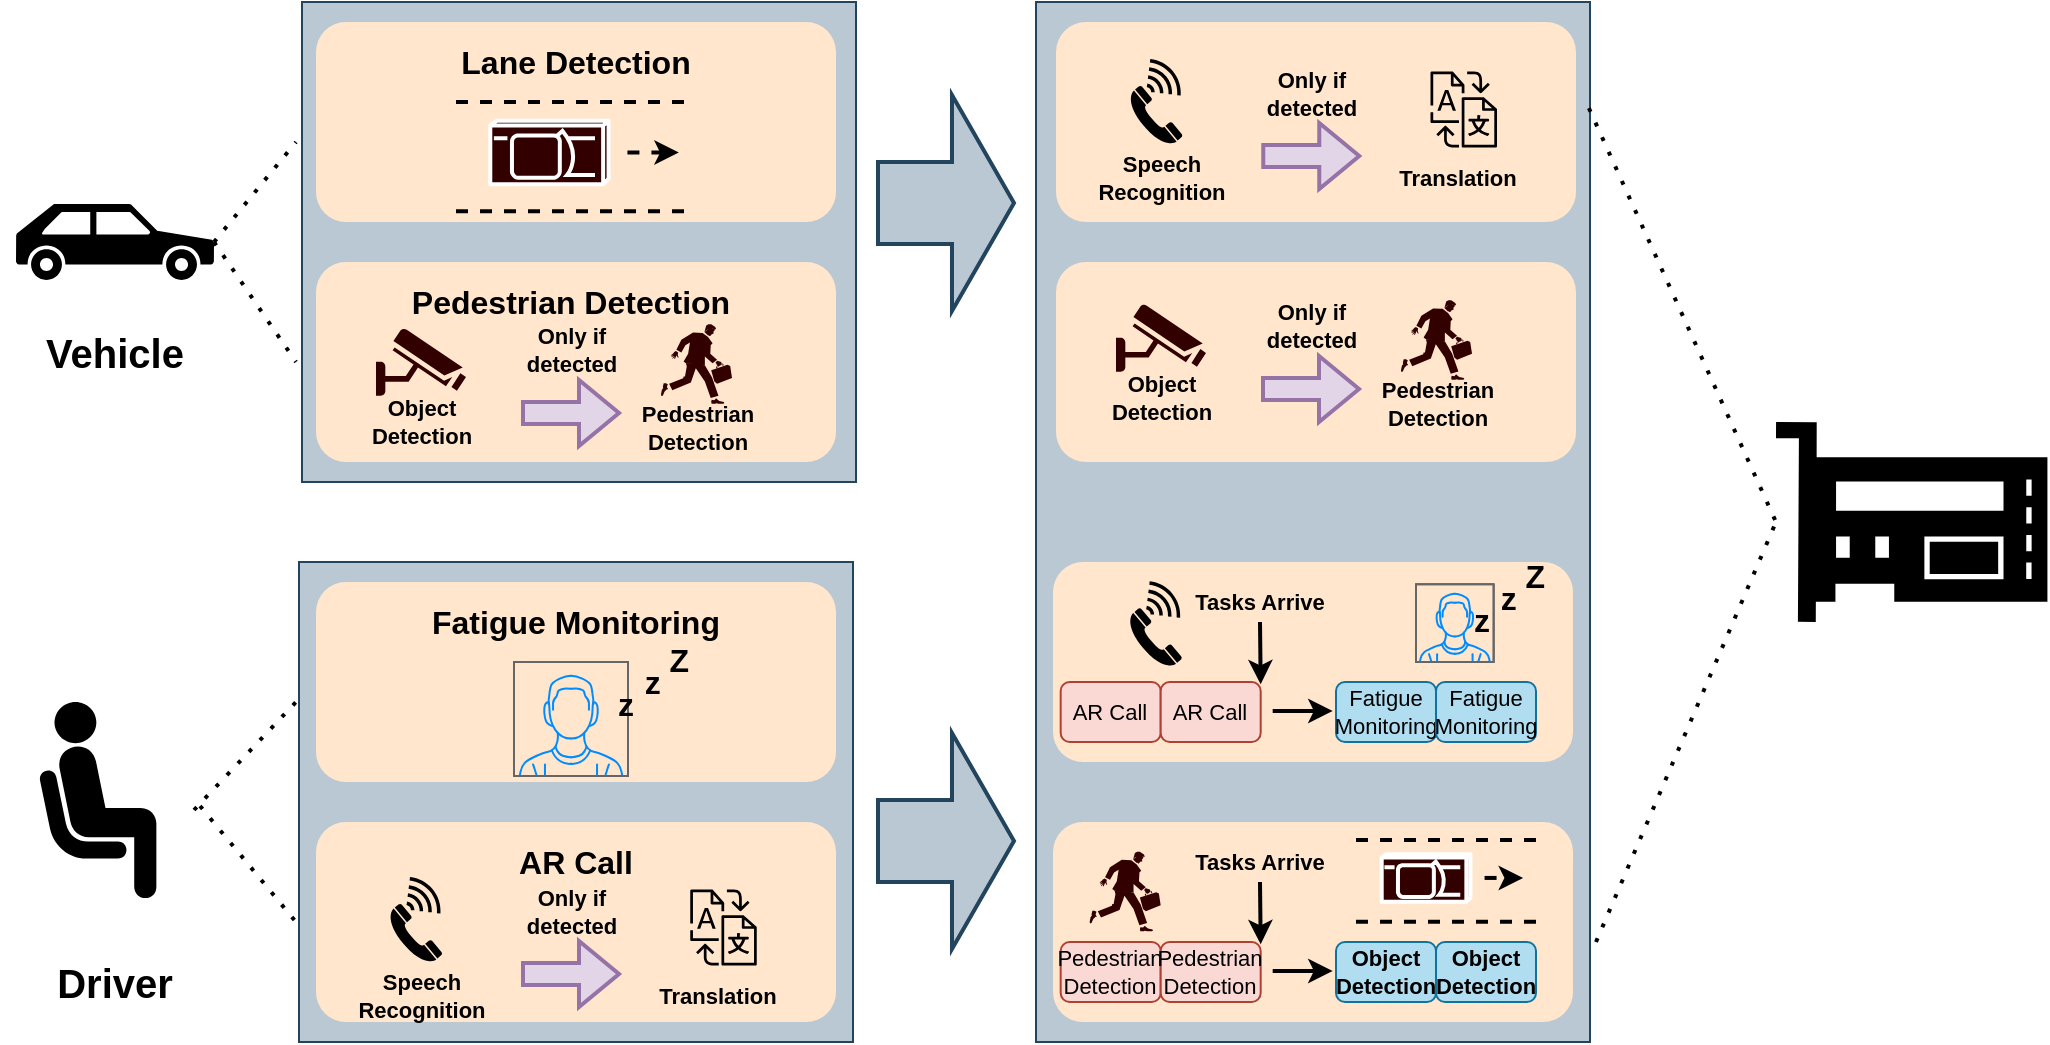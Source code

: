 <mxfile version="20.7.4" type="device"><diagram name="Page-1" id="12e1b939-464a-85fe-373e-61e167be1490"><mxGraphModel dx="1195" dy="737" grid="1" gridSize="10" guides="1" tooltips="1" connect="1" arrows="1" fold="1" page="1" pageScale="1.5" pageWidth="1169" pageHeight="826" background="none" math="0" shadow="0"><root><mxCell id="0"/><mxCell id="1" parent="0"/><mxCell id="BLKPIDvvBsOCzpl63E_h-72" value="" style="rounded=0;whiteSpace=wrap;html=1;strokeColor=#23445d;fontSize=11;fillColor=#bac8d3;" vertex="1" parent="1"><mxGeometry x="431.5" y="460" width="277" height="240" as="geometry"/></mxCell><mxCell id="BLKPIDvvBsOCzpl63E_h-71" value="" style="rounded=0;whiteSpace=wrap;html=1;strokeColor=#23445d;fontSize=11;fillColor=#bac8d3;" vertex="1" parent="1"><mxGeometry x="433" y="180" width="277" height="240" as="geometry"/></mxCell><mxCell id="BLKPIDvvBsOCzpl63E_h-1" value="" style="shape=mxgraph.signs.transportation.car_3;html=1;pointerEvents=1;fillColor=#000000;strokeColor=none;verticalLabelPosition=bottom;verticalAlign=top;align=center;flipH=1;" vertex="1" parent="1"><mxGeometry x="290" y="281" width="99" height="38" as="geometry"/></mxCell><mxCell id="BLKPIDvvBsOCzpl63E_h-3" value="" style="rounded=1;whiteSpace=wrap;html=1;strokeColor=none;fillColor=#ffe6cc;" vertex="1" parent="1"><mxGeometry x="440" y="190" width="260" height="100" as="geometry"/></mxCell><mxCell id="BLKPIDvvBsOCzpl63E_h-4" value="" style="rounded=1;whiteSpace=wrap;html=1;strokeColor=none;fillColor=#ffe6cc;" vertex="1" parent="1"><mxGeometry x="440" y="310" width="260" height="100" as="geometry"/></mxCell><mxCell id="BLKPIDvvBsOCzpl63E_h-5" value="" style="endArrow=none;dashed=1;html=1;dashPattern=1 3;strokeWidth=2;rounded=0;exitX=0;exitY=0.5;exitDx=0;exitDy=0;exitPerimeter=0;" edge="1" parent="1" source="BLKPIDvvBsOCzpl63E_h-1"><mxGeometry width="50" height="50" relative="1" as="geometry"><mxPoint x="780" y="450" as="sourcePoint"/><mxPoint x="430" y="250" as="targetPoint"/></mxGeometry></mxCell><mxCell id="BLKPIDvvBsOCzpl63E_h-6" value="" style="endArrow=none;dashed=1;html=1;dashPattern=1 3;strokeWidth=2;rounded=0;exitX=0;exitY=0.5;exitDx=0;exitDy=0;exitPerimeter=0;" edge="1" parent="1" source="BLKPIDvvBsOCzpl63E_h-1"><mxGeometry width="50" height="50" relative="1" as="geometry"><mxPoint x="399" y="291" as="sourcePoint"/><mxPoint x="430" y="360" as="targetPoint"/></mxGeometry></mxCell><mxCell id="BLKPIDvvBsOCzpl63E_h-7" value="Lane Detection" style="text;strokeColor=none;align=center;fillColor=none;html=1;verticalAlign=middle;whiteSpace=wrap;rounded=0;fontSize=16;fontStyle=1" vertex="1" parent="1"><mxGeometry x="500" y="190" width="140" height="40" as="geometry"/></mxCell><mxCell id="BLKPIDvvBsOCzpl63E_h-8" value="Pedestrian Detection" style="text;whiteSpace=wrap;html=1;fontSize=16;align=center;verticalAlign=middle;rounded=0;fontStyle=1;" vertex="1" parent="1"><mxGeometry x="470" y="310" width="195" height="40" as="geometry"/></mxCell><mxCell id="BLKPIDvvBsOCzpl63E_h-9" value="" style="rounded=1;whiteSpace=wrap;html=1;strokeColor=none;fillColor=#ffe6cc;" vertex="1" parent="1"><mxGeometry x="440" y="470" width="260" height="100" as="geometry"/></mxCell><mxCell id="BLKPIDvvBsOCzpl63E_h-10" value="" style="rounded=1;whiteSpace=wrap;html=1;strokeColor=none;fillColor=#ffe6cc;" vertex="1" parent="1"><mxGeometry x="440" y="590" width="260" height="100" as="geometry"/></mxCell><mxCell id="BLKPIDvvBsOCzpl63E_h-11" value="" style="endArrow=none;dashed=1;html=1;dashPattern=1 3;strokeWidth=2;rounded=0;exitX=1.013;exitY=0.54;exitDx=0;exitDy=0;exitPerimeter=0;" edge="1" parent="1" source="BLKPIDvvBsOCzpl63E_h-45"><mxGeometry width="50" height="50" relative="1" as="geometry"><mxPoint x="378.98" y="592.97" as="sourcePoint"/><mxPoint x="430" y="530" as="targetPoint"/></mxGeometry></mxCell><mxCell id="BLKPIDvvBsOCzpl63E_h-12" value="" style="endArrow=none;dashed=1;html=1;dashPattern=1 3;strokeWidth=2;rounded=0;exitX=1.052;exitY=0.52;exitDx=0;exitDy=0;exitPerimeter=0;" edge="1" parent="1" source="BLKPIDvvBsOCzpl63E_h-45"><mxGeometry width="50" height="50" relative="1" as="geometry"><mxPoint x="374.01" y="598.01" as="sourcePoint"/><mxPoint x="430" y="640" as="targetPoint"/></mxGeometry></mxCell><mxCell id="BLKPIDvvBsOCzpl63E_h-13" value="Fatigue Monitoring" style="text;whiteSpace=wrap;html=1;fontSize=16;align=center;verticalAlign=middle;rounded=0;fontStyle=1;" vertex="1" parent="1"><mxGeometry x="465" y="470" width="210" height="40" as="geometry"/></mxCell><mxCell id="BLKPIDvvBsOCzpl63E_h-14" style="edgeStyle=orthogonalEdgeStyle;rounded=0;orthogonalLoop=1;jettySize=auto;html=1;exitX=0;exitY=0.25;exitDx=0;exitDy=0;entryX=0;entryY=0.5;entryDx=0;entryDy=0;fontSize=16;fillColor=none;strokeColor=none;gradientColor=none;fontStyle=1;" edge="1" parent="1" source="BLKPIDvvBsOCzpl63E_h-13" target="BLKPIDvvBsOCzpl63E_h-13"><mxGeometry relative="1" as="geometry"/></mxCell><mxCell id="BLKPIDvvBsOCzpl63E_h-15" value="AR Call" style="text;whiteSpace=wrap;html=1;fontSize=16;align=center;verticalAlign=middle;rounded=0;fontStyle=1;" vertex="1" parent="1"><mxGeometry x="465" y="590" width="210" height="40" as="geometry"/></mxCell><mxCell id="BLKPIDvvBsOCzpl63E_h-43" value="" style="group" vertex="1" connectable="0" parent="1"><mxGeometry x="510" y="230" width="120" height="54.57" as="geometry"/></mxCell><mxCell id="BLKPIDvvBsOCzpl63E_h-37" value="" style="shape=mxgraph.cisco.misc.car;html=1;pointerEvents=1;dashed=0;fillColor=#330000;strokeColor=#ffffff;strokeWidth=2;verticalLabelPosition=bottom;verticalAlign=top;align=center;outlineConnect=0;fontSize=16;" vertex="1" parent="BLKPIDvvBsOCzpl63E_h-43"><mxGeometry x="17.143" y="9.428" width="59.143" height="31.714" as="geometry"/></mxCell><mxCell id="BLKPIDvvBsOCzpl63E_h-38" value="" style="endArrow=none;dashed=1;html=1;rounded=0;shadow=0;strokeWidth=2;fontSize=16;" edge="1" parent="BLKPIDvvBsOCzpl63E_h-43"><mxGeometry width="50" height="50" relative="1" as="geometry"><mxPoint as="sourcePoint"/><mxPoint x="120" as="targetPoint"/></mxGeometry></mxCell><mxCell id="BLKPIDvvBsOCzpl63E_h-39" value="" style="endArrow=none;dashed=1;html=1;rounded=0;shadow=0;strokeWidth=2;fontSize=16;" edge="1" parent="BLKPIDvvBsOCzpl63E_h-43"><mxGeometry width="50" height="50" relative="1" as="geometry"><mxPoint y="54.57" as="sourcePoint"/><mxPoint x="120" y="54.57" as="targetPoint"/></mxGeometry></mxCell><mxCell id="BLKPIDvvBsOCzpl63E_h-40" value="" style="endArrow=classic;html=1;rounded=0;shadow=0;dashed=1;strokeWidth=2;fontSize=16;" edge="1" parent="BLKPIDvvBsOCzpl63E_h-43"><mxGeometry width="50" height="50" relative="1" as="geometry"><mxPoint x="85.714" y="25.285" as="sourcePoint"/><mxPoint x="111.429" y="25.285" as="targetPoint"/></mxGeometry></mxCell><mxCell id="BLKPIDvvBsOCzpl63E_h-45" value="" style="shape=mxgraph.signs.people.waiting_room_1;html=1;pointerEvents=1;fillColor=#000000;strokeColor=none;verticalLabelPosition=bottom;verticalAlign=top;align=center;fontSize=16;" vertex="1" parent="1"><mxGeometry x="301" y="530" width="77" height="100" as="geometry"/></mxCell><mxCell id="BLKPIDvvBsOCzpl63E_h-46" value="" style="rounded=0;whiteSpace=wrap;html=1;strokeColor=none;fontSize=16;fillColor=#FFFFFF;" vertex="1" parent="1"><mxGeometry x="338" y="520" width="40" height="50" as="geometry"/></mxCell><mxCell id="BLKPIDvvBsOCzpl63E_h-51" value="" style="shape=mxgraph.signs.tech.telephone_4;html=1;pointerEvents=1;fillColor=#000000;strokeColor=none;verticalLabelPosition=bottom;verticalAlign=top;align=center;fontSize=16;rotation=-40;" vertex="1" parent="1"><mxGeometry x="478.16" y="619" width="28.69" height="40" as="geometry"/></mxCell><mxCell id="BLKPIDvvBsOCzpl63E_h-52" value="" style="shape=flexArrow;endArrow=classic;html=1;rounded=0;shadow=0;strokeWidth=2;fontSize=16;endWidth=65;endSize=9.67;width=40;fillColor=#bac8d3;strokeColor=#23445d;" edge="1" parent="1"><mxGeometry width="50" height="50" relative="1" as="geometry"><mxPoint x="720" y="280.5" as="sourcePoint"/><mxPoint x="790" y="280.5" as="targetPoint"/></mxGeometry></mxCell><mxCell id="BLKPIDvvBsOCzpl63E_h-54" value="" style="shape=flexArrow;endArrow=classic;html=1;rounded=0;shadow=0;strokeWidth=2;fontSize=16;endWidth=65;endSize=9.67;width=40;fillColor=#bac8d3;strokeColor=#23445d;" edge="1" parent="1"><mxGeometry width="50" height="50" relative="1" as="geometry"><mxPoint x="720" y="599.5" as="sourcePoint"/><mxPoint x="790" y="599.5" as="targetPoint"/></mxGeometry></mxCell><mxCell id="BLKPIDvvBsOCzpl63E_h-55" value="" style="fontColor=#0066CC;verticalAlign=top;verticalLabelPosition=bottom;labelPosition=center;align=center;html=1;outlineConnect=0;fillColor=#330000;strokeColor=none;gradientColor=none;gradientDirection=north;strokeWidth=2;shape=mxgraph.networks.security_camera;fontSize=16;" vertex="1" parent="1"><mxGeometry x="470" y="343.13" width="45" height="33.75" as="geometry"/></mxCell><mxCell id="BLKPIDvvBsOCzpl63E_h-56" value="Object&lt;br&gt;Detection" style="text;whiteSpace=wrap;html=1;fontSize=11;align=center;verticalAlign=middle;rounded=0;fontStyle=1;" vertex="1" parent="1"><mxGeometry x="447.5" y="380" width="90" height="20" as="geometry"/></mxCell><mxCell id="BLKPIDvvBsOCzpl63E_h-57" value="" style="shape=flexArrow;endArrow=classic;html=1;rounded=0;shadow=0;strokeWidth=2;fontSize=11;fillColor=#e1d5e7;strokeColor=#9673a6;" edge="1" parent="1"><mxGeometry width="50" height="50" relative="1" as="geometry"><mxPoint x="542.5" y="385.51" as="sourcePoint"/><mxPoint x="592.5" y="385.51" as="targetPoint"/></mxGeometry></mxCell><mxCell id="BLKPIDvvBsOCzpl63E_h-58" value="Only if&lt;br&gt;detected" style="text;whiteSpace=wrap;html=1;fontSize=11;align=center;verticalAlign=middle;rounded=0;fontStyle=1;" vertex="1" parent="1"><mxGeometry x="522.5" y="344.13" width="90" height="20" as="geometry"/></mxCell><mxCell id="BLKPIDvvBsOCzpl63E_h-59" value="" style="shape=mxgraph.cisco.people.running_man;html=1;pointerEvents=1;dashed=0;fillColor=#330000;strokeColor=none;strokeWidth=2;verticalLabelPosition=bottom;verticalAlign=top;align=center;outlineConnect=0;fontSize=11;" vertex="1" parent="1"><mxGeometry x="612.5" y="341.13" width="35.5" height="39.78" as="geometry"/></mxCell><mxCell id="BLKPIDvvBsOCzpl63E_h-60" value="Pedestrian&lt;br&gt;Detection" style="text;whiteSpace=wrap;html=1;fontSize=11;align=center;verticalAlign=middle;rounded=0;fontStyle=1;" vertex="1" parent="1"><mxGeometry x="596" y="382.91" width="70" height="20" as="geometry"/></mxCell><mxCell id="BLKPIDvvBsOCzpl63E_h-61" value="Speech&lt;br&gt;Recognition" style="text;whiteSpace=wrap;html=1;fontSize=11;align=center;verticalAlign=middle;rounded=0;fontStyle=1;" vertex="1" parent="1"><mxGeometry x="447.5" y="667" width="90" height="20" as="geometry"/></mxCell><mxCell id="BLKPIDvvBsOCzpl63E_h-64" value="" style="shape=flexArrow;endArrow=classic;html=1;rounded=0;shadow=0;strokeWidth=2;fontSize=11;fillColor=#e1d5e7;strokeColor=#9673a6;" edge="1" parent="1"><mxGeometry width="50" height="50" relative="1" as="geometry"><mxPoint x="542.5" y="666" as="sourcePoint"/><mxPoint x="592.5" y="666" as="targetPoint"/></mxGeometry></mxCell><mxCell id="BLKPIDvvBsOCzpl63E_h-65" value="Only if&lt;br&gt;detected" style="text;whiteSpace=wrap;html=1;fontSize=11;align=center;verticalAlign=middle;rounded=0;fontStyle=1;" vertex="1" parent="1"><mxGeometry x="522.5" y="624.62" width="90" height="20" as="geometry"/></mxCell><mxCell id="BLKPIDvvBsOCzpl63E_h-67" value="" style="sketch=0;points=[[0,0,0],[0.25,0,0],[0.5,0,0],[0.75,0,0],[1,0,0],[0,1,0],[0.25,1,0],[0.5,1,0],[0.75,1,0],[1,1,0],[0,0.25,0],[0,0.5,0],[0,0.75,0],[1,0.25,0],[1,0.5,0],[1,0.75,0]];outlineConnect=0;fontColor=#232F3E;gradientColor=none;gradientDirection=north;fillColor=none;strokeColor=none;dashed=0;verticalLabelPosition=bottom;verticalAlign=top;align=center;html=1;fontSize=12;fontStyle=0;aspect=fixed;shape=mxgraph.aws4.resourceIcon;resIcon=mxgraph.aws4.translate;" vertex="1" parent="1"><mxGeometry x="620" y="619" width="47.5" height="47.5" as="geometry"/></mxCell><mxCell id="BLKPIDvvBsOCzpl63E_h-68" value="Translation" style="text;whiteSpace=wrap;html=1;fontSize=11;align=center;verticalAlign=middle;rounded=0;fontStyle=1;" vertex="1" parent="1"><mxGeometry x="596" y="666.5" width="90" height="20" as="geometry"/></mxCell><mxCell id="BLKPIDvvBsOCzpl63E_h-73" value="" style="rounded=0;whiteSpace=wrap;html=1;strokeColor=#23445d;fontSize=11;fillColor=#bac8d3;" vertex="1" parent="1"><mxGeometry x="800" y="180" width="277" height="520" as="geometry"/></mxCell><mxCell id="BLKPIDvvBsOCzpl63E_h-82" value="" style="group" vertex="1" connectable="0" parent="1"><mxGeometry x="810" y="190" width="260" height="100" as="geometry"/></mxCell><mxCell id="BLKPIDvvBsOCzpl63E_h-74" value="" style="rounded=1;whiteSpace=wrap;html=1;strokeColor=none;fillColor=#ffe6cc;" vertex="1" parent="BLKPIDvvBsOCzpl63E_h-82"><mxGeometry width="260" height="100" as="geometry"/></mxCell><mxCell id="BLKPIDvvBsOCzpl63E_h-76" value="" style="shape=mxgraph.signs.tech.telephone_4;html=1;pointerEvents=1;fillColor=#000000;strokeColor=none;verticalLabelPosition=bottom;verticalAlign=top;align=center;fontSize=16;rotation=-40;" vertex="1" parent="BLKPIDvvBsOCzpl63E_h-82"><mxGeometry x="38.29" y="20" width="28.69" height="40" as="geometry"/></mxCell><mxCell id="BLKPIDvvBsOCzpl63E_h-77" value="Speech&lt;br&gt;Recognition" style="text;whiteSpace=wrap;html=1;fontSize=11;align=center;verticalAlign=middle;rounded=0;fontStyle=1;" vertex="1" parent="BLKPIDvvBsOCzpl63E_h-82"><mxGeometry x="13.88" y="67.5" width="77.5" height="20" as="geometry"/></mxCell><mxCell id="BLKPIDvvBsOCzpl63E_h-78" value="" style="shape=flexArrow;endArrow=classic;html=1;rounded=0;shadow=0;strokeWidth=2;fontSize=11;fillColor=#e1d5e7;strokeColor=#9673a6;" edge="1" parent="BLKPIDvvBsOCzpl63E_h-82"><mxGeometry width="50" height="50" relative="1" as="geometry"><mxPoint x="102.63" y="67" as="sourcePoint"/><mxPoint x="152.63" y="67" as="targetPoint"/></mxGeometry></mxCell><mxCell id="BLKPIDvvBsOCzpl63E_h-79" value="Only if&lt;br&gt;detected" style="text;whiteSpace=wrap;html=1;fontSize=11;align=center;verticalAlign=middle;rounded=0;fontStyle=1;" vertex="1" parent="BLKPIDvvBsOCzpl63E_h-82"><mxGeometry x="82.63" y="25.62" width="90" height="20" as="geometry"/></mxCell><mxCell id="BLKPIDvvBsOCzpl63E_h-80" value="" style="sketch=0;points=[[0,0,0],[0.25,0,0],[0.5,0,0],[0.75,0,0],[1,0,0],[0,1,0],[0.25,1,0],[0.5,1,0],[0.75,1,0],[1,1,0],[0,0.25,0],[0,0.5,0],[0,0.75,0],[1,0.25,0],[1,0.5,0],[1,0.75,0]];outlineConnect=0;fontColor=#232F3E;gradientColor=none;gradientDirection=north;fillColor=none;strokeColor=none;dashed=0;verticalLabelPosition=bottom;verticalAlign=top;align=center;html=1;fontSize=12;fontStyle=0;aspect=fixed;shape=mxgraph.aws4.resourceIcon;resIcon=mxgraph.aws4.translate;" vertex="1" parent="BLKPIDvvBsOCzpl63E_h-82"><mxGeometry x="180.13" y="20" width="47.5" height="47.5" as="geometry"/></mxCell><mxCell id="BLKPIDvvBsOCzpl63E_h-81" value="Translation" style="text;whiteSpace=wrap;html=1;fontSize=11;align=center;verticalAlign=middle;rounded=0;fontStyle=1;" vertex="1" parent="BLKPIDvvBsOCzpl63E_h-82"><mxGeometry x="156.13" y="67.5" width="90" height="20" as="geometry"/></mxCell><mxCell id="BLKPIDvvBsOCzpl63E_h-92" value="" style="group" vertex="1" connectable="0" parent="1"><mxGeometry x="759" y="300" width="311" height="110" as="geometry"/></mxCell><mxCell id="BLKPIDvvBsOCzpl63E_h-83" value="" style="rounded=1;whiteSpace=wrap;html=1;strokeColor=none;fillColor=#ffe6cc;" vertex="1" parent="BLKPIDvvBsOCzpl63E_h-92"><mxGeometry x="51" y="10" width="260" height="100" as="geometry"/></mxCell><mxCell id="BLKPIDvvBsOCzpl63E_h-86" value="" style="fontColor=#0066CC;verticalAlign=top;verticalLabelPosition=bottom;labelPosition=center;align=center;html=1;outlineConnect=0;fillColor=#330000;strokeColor=none;gradientColor=none;gradientDirection=north;strokeWidth=2;shape=mxgraph.networks.security_camera;fontSize=16;" vertex="1" parent="BLKPIDvvBsOCzpl63E_h-92"><mxGeometry x="81" y="31.11" width="45" height="33.75" as="geometry"/></mxCell><mxCell id="BLKPIDvvBsOCzpl63E_h-87" value="Object&lt;br&gt;Detection" style="text;whiteSpace=wrap;html=1;fontSize=11;align=center;verticalAlign=middle;rounded=0;fontStyle=1;" vertex="1" parent="BLKPIDvvBsOCzpl63E_h-92"><mxGeometry x="58.5" y="67.98" width="90" height="20" as="geometry"/></mxCell><mxCell id="BLKPIDvvBsOCzpl63E_h-88" value="" style="shape=flexArrow;endArrow=classic;html=1;rounded=0;shadow=0;strokeWidth=2;fontSize=11;fillColor=#e1d5e7;strokeColor=#9673a6;" edge="1" parent="BLKPIDvvBsOCzpl63E_h-92"><mxGeometry width="50" height="50" relative="1" as="geometry"><mxPoint x="153.5" y="73.49" as="sourcePoint"/><mxPoint x="203.5" y="73.49" as="targetPoint"/></mxGeometry></mxCell><mxCell id="BLKPIDvvBsOCzpl63E_h-89" value="Only if&lt;br&gt;detected" style="text;whiteSpace=wrap;html=1;fontSize=11;align=center;verticalAlign=middle;rounded=0;fontStyle=1;" vertex="1" parent="BLKPIDvvBsOCzpl63E_h-92"><mxGeometry x="133.5" y="32.11" width="90" height="20" as="geometry"/></mxCell><mxCell id="BLKPIDvvBsOCzpl63E_h-90" value="" style="shape=mxgraph.cisco.people.running_man;html=1;pointerEvents=1;dashed=0;fillColor=#330000;strokeColor=none;strokeWidth=2;verticalLabelPosition=bottom;verticalAlign=top;align=center;outlineConnect=0;fontSize=11;" vertex="1" parent="BLKPIDvvBsOCzpl63E_h-92"><mxGeometry x="223.5" y="29.11" width="35.5" height="39.78" as="geometry"/></mxCell><mxCell id="BLKPIDvvBsOCzpl63E_h-91" value="Pedestrian&lt;br&gt;Detection" style="text;whiteSpace=wrap;html=1;fontSize=11;align=center;verticalAlign=middle;rounded=0;fontStyle=1;" vertex="1" parent="BLKPIDvvBsOCzpl63E_h-92"><mxGeometry x="207" y="70.89" width="70" height="20" as="geometry"/></mxCell><mxCell id="BLKPIDvvBsOCzpl63E_h-93" value="" style="group" vertex="1" connectable="0" parent="1"><mxGeometry x="539" y="510" width="91" height="57" as="geometry"/></mxCell><mxCell id="BLKPIDvvBsOCzpl63E_h-47" value="" style="verticalLabelPosition=bottom;shadow=0;dashed=0;align=center;html=1;verticalAlign=top;strokeWidth=1;shape=mxgraph.mockup.containers.userMale;strokeColor2=#008cff;fontSize=16;fillColor=#ffe6cc;strokeColor=none;" vertex="1" parent="BLKPIDvvBsOCzpl63E_h-93"><mxGeometry width="57" height="57" as="geometry"/></mxCell><mxCell id="BLKPIDvvBsOCzpl63E_h-49" value="&lt;p style=&quot;line-height: 70%;&quot;&gt;&amp;nbsp; &amp;nbsp; &amp;nbsp; &amp;nbsp; &amp;nbsp; &amp;nbsp; Z&lt;br&gt;&amp;nbsp; &amp;nbsp; &amp;nbsp; z&lt;br&gt;z&lt;/p&gt;" style="text;strokeColor=none;align=center;fillColor=none;verticalAlign=middle;whiteSpace=wrap;rounded=0;fontSize=16;fontStyle=1;flipH=0;html=1;" vertex="1" parent="BLKPIDvvBsOCzpl63E_h-93"><mxGeometry x="21" width="70" height="20" as="geometry"/></mxCell><mxCell id="BLKPIDvvBsOCzpl63E_h-94" value="" style="rounded=1;whiteSpace=wrap;html=1;strokeColor=none;fillColor=#ffe6cc;" vertex="1" parent="1"><mxGeometry x="808.5" y="460" width="260" height="100" as="geometry"/></mxCell><mxCell id="BLKPIDvvBsOCzpl63E_h-97" value="" style="group" vertex="1" connectable="0" parent="1"><mxGeometry x="990" y="471.16" width="80" height="38.84" as="geometry"/></mxCell><mxCell id="BLKPIDvvBsOCzpl63E_h-98" value="" style="verticalLabelPosition=bottom;shadow=0;dashed=0;align=center;html=1;verticalAlign=top;strokeWidth=1;shape=mxgraph.mockup.containers.userMale;strokeColor2=#008cff;fontSize=16;fillColor=#ffe6cc;strokeColor=none;" vertex="1" parent="BLKPIDvvBsOCzpl63E_h-97"><mxGeometry width="38.835" height="38.84" as="geometry"/></mxCell><mxCell id="BLKPIDvvBsOCzpl63E_h-99" value="&lt;p style=&quot;line-height: 70%;&quot;&gt;&amp;nbsp; &amp;nbsp; &amp;nbsp; &amp;nbsp; &amp;nbsp; &amp;nbsp; Z&lt;br&gt;&amp;nbsp; &amp;nbsp; &amp;nbsp; z&lt;br&gt;z&lt;/p&gt;" style="text;strokeColor=none;align=center;fillColor=none;verticalAlign=middle;whiteSpace=wrap;rounded=0;fontSize=16;fontStyle=1;flipH=0;html=1;" vertex="1" parent="BLKPIDvvBsOCzpl63E_h-97"><mxGeometry width="65.69" height="13.63" as="geometry"/></mxCell><mxCell id="BLKPIDvvBsOCzpl63E_h-101" value="" style="shape=mxgraph.signs.tech.telephone_4;html=1;pointerEvents=1;fillColor=#000000;strokeColor=none;verticalLabelPosition=bottom;verticalAlign=top;align=center;fontSize=16;rotation=-40;" vertex="1" parent="1"><mxGeometry x="848" y="471.16" width="28.69" height="40" as="geometry"/></mxCell><mxCell id="BLKPIDvvBsOCzpl63E_h-102" value="Fatigue&lt;br&gt;Monitoring" style="rounded=1;whiteSpace=wrap;html=1;strokeColor=#10739e;fontSize=11;fillColor=#b1ddf0;" vertex="1" parent="1"><mxGeometry x="950" y="520" width="50" height="30" as="geometry"/></mxCell><mxCell id="BLKPIDvvBsOCzpl63E_h-104" value="Fatigue&lt;br&gt;Monitoring" style="rounded=1;whiteSpace=wrap;html=1;strokeColor=#10739e;fontSize=11;fillColor=#b1ddf0;" vertex="1" parent="1"><mxGeometry x="1000" y="520" width="50" height="30" as="geometry"/></mxCell><mxCell id="BLKPIDvvBsOCzpl63E_h-105" value="AR Call" style="rounded=1;whiteSpace=wrap;html=1;strokeColor=#ae4132;fontSize=11;fillColor=#fad9d5;" vertex="1" parent="1"><mxGeometry x="812.34" y="520" width="50" height="30" as="geometry"/></mxCell><mxCell id="BLKPIDvvBsOCzpl63E_h-106" value="AR Call" style="rounded=1;whiteSpace=wrap;html=1;strokeColor=#ae4132;fontSize=11;fillColor=#fad9d5;" vertex="1" parent="1"><mxGeometry x="862.34" y="520" width="50" height="30" as="geometry"/></mxCell><mxCell id="BLKPIDvvBsOCzpl63E_h-112" value="" style="endArrow=classic;html=1;rounded=0;shadow=0;strokeColor=default;strokeWidth=2;fontSize=11;fillColor=default;" edge="1" parent="1"><mxGeometry x="-0.6" y="140" width="50" height="50" relative="1" as="geometry"><mxPoint x="912" y="490" as="sourcePoint"/><mxPoint x="912.34" y="521.16" as="targetPoint"/><mxPoint as="offset"/></mxGeometry></mxCell><mxCell id="BLKPIDvvBsOCzpl63E_h-113" value="Tasks Arrive" style="text;whiteSpace=wrap;html=1;fontSize=11;align=center;verticalAlign=middle;rounded=0;fontStyle=1;" vertex="1" parent="1"><mxGeometry x="872.5" y="470" width="77.5" height="20" as="geometry"/></mxCell><mxCell id="BLKPIDvvBsOCzpl63E_h-114" value="" style="endArrow=classic;html=1;rounded=0;shadow=0;strokeColor=default;strokeWidth=2;fontSize=11;fillColor=default;" edge="1" parent="1"><mxGeometry width="50" height="50" relative="1" as="geometry"><mxPoint x="918.34" y="534.5" as="sourcePoint"/><mxPoint x="948.34" y="534.5" as="targetPoint"/></mxGeometry></mxCell><mxCell id="BLKPIDvvBsOCzpl63E_h-115" value="" style="rounded=1;whiteSpace=wrap;html=1;strokeColor=none;fillColor=#ffe6cc;" vertex="1" parent="1"><mxGeometry x="808.5" y="590" width="260" height="100" as="geometry"/></mxCell><mxCell id="BLKPIDvvBsOCzpl63E_h-120" value="&lt;span style=&quot;font-weight: 700;&quot;&gt;Object&lt;/span&gt;&lt;br style=&quot;border-color: var(--border-color); font-weight: 700;&quot;&gt;&lt;span style=&quot;font-weight: 700;&quot;&gt;Detection&lt;/span&gt;" style="rounded=1;whiteSpace=wrap;html=1;strokeColor=#10739e;fontSize=11;fillColor=#b1ddf0;" vertex="1" parent="1"><mxGeometry x="950" y="650" width="50" height="30" as="geometry"/></mxCell><mxCell id="BLKPIDvvBsOCzpl63E_h-121" value="&lt;span style=&quot;font-weight: 700;&quot;&gt;Object&lt;/span&gt;&lt;br style=&quot;border-color: var(--border-color); font-weight: 700;&quot;&gt;&lt;span style=&quot;font-weight: 700;&quot;&gt;Detection&lt;/span&gt;" style="rounded=1;whiteSpace=wrap;html=1;strokeColor=#10739e;fontSize=11;fillColor=#b1ddf0;" vertex="1" parent="1"><mxGeometry x="1000" y="650" width="50" height="30" as="geometry"/></mxCell><mxCell id="BLKPIDvvBsOCzpl63E_h-122" value="Pedestrian&lt;br&gt;Detection" style="rounded=1;whiteSpace=wrap;html=1;strokeColor=#ae4132;fontSize=11;fillColor=#fad9d5;" vertex="1" parent="1"><mxGeometry x="812.34" y="650" width="50" height="30" as="geometry"/></mxCell><mxCell id="BLKPIDvvBsOCzpl63E_h-123" value="Pedestrian&lt;br style=&quot;border-color: var(--border-color);&quot;&gt;Detection" style="rounded=1;whiteSpace=wrap;html=1;strokeColor=#ae4132;fontSize=11;fillColor=#fad9d5;" vertex="1" parent="1"><mxGeometry x="862.34" y="650" width="50" height="30" as="geometry"/></mxCell><mxCell id="BLKPIDvvBsOCzpl63E_h-124" value="" style="endArrow=classic;html=1;rounded=0;shadow=0;strokeColor=default;strokeWidth=2;fontSize=11;fillColor=default;" edge="1" parent="1"><mxGeometry x="-0.6" y="140" width="50" height="50" relative="1" as="geometry"><mxPoint x="912" y="620" as="sourcePoint"/><mxPoint x="912.34" y="651.16" as="targetPoint"/><mxPoint as="offset"/></mxGeometry></mxCell><mxCell id="BLKPIDvvBsOCzpl63E_h-125" value="Tasks Arrive" style="text;whiteSpace=wrap;html=1;fontSize=11;align=center;verticalAlign=middle;rounded=0;fontStyle=1;" vertex="1" parent="1"><mxGeometry x="872.5" y="600" width="77.5" height="20" as="geometry"/></mxCell><mxCell id="BLKPIDvvBsOCzpl63E_h-126" value="" style="endArrow=classic;html=1;rounded=0;shadow=0;strokeColor=default;strokeWidth=2;fontSize=11;fillColor=default;" edge="1" parent="1"><mxGeometry width="50" height="50" relative="1" as="geometry"><mxPoint x="918.34" y="664.5" as="sourcePoint"/><mxPoint x="948.34" y="664.5" as="targetPoint"/></mxGeometry></mxCell><mxCell id="BLKPIDvvBsOCzpl63E_h-127" value="" style="shape=mxgraph.cisco.people.running_man;html=1;pointerEvents=1;dashed=0;fillColor=#330000;strokeColor=none;strokeWidth=2;verticalLabelPosition=bottom;verticalAlign=top;align=center;outlineConnect=0;fontSize=11;" vertex="1" parent="1"><mxGeometry x="826.84" y="604.84" width="35.5" height="39.78" as="geometry"/></mxCell><mxCell id="BLKPIDvvBsOCzpl63E_h-152" value="" style="sketch=0;pointerEvents=1;shadow=0;dashed=0;html=1;strokeColor=none;fillColor=#000000;labelPosition=center;verticalLabelPosition=bottom;verticalAlign=top;align=center;outlineConnect=0;shape=mxgraph.veeam2.hardware_controller;labelBackgroundColor=none;fontSize=11;" vertex="1" parent="1"><mxGeometry x="1170" y="390" width="135.71" height="100" as="geometry"/></mxCell><mxCell id="BLKPIDvvBsOCzpl63E_h-155" value="" style="endArrow=none;dashed=1;html=1;dashPattern=1 3;strokeWidth=2;rounded=0;shadow=0;strokeColor=default;fontSize=11;fillColor=default;exitX=0.998;exitY=0.102;exitDx=0;exitDy=0;exitPerimeter=0;entryX=0;entryY=0.5;entryDx=0;entryDy=0;entryPerimeter=0;" edge="1" parent="1" source="BLKPIDvvBsOCzpl63E_h-73" target="BLKPIDvvBsOCzpl63E_h-152"><mxGeometry width="50" height="50" relative="1" as="geometry"><mxPoint x="1200" y="610" as="sourcePoint"/><mxPoint x="1250" y="560" as="targetPoint"/></mxGeometry></mxCell><mxCell id="BLKPIDvvBsOCzpl63E_h-156" value="" style="endArrow=none;dashed=1;html=1;dashPattern=1 3;strokeWidth=2;rounded=0;shadow=0;strokeColor=default;fontSize=11;fillColor=default;entryX=0;entryY=0.5;entryDx=0;entryDy=0;entryPerimeter=0;" edge="1" parent="1" target="BLKPIDvvBsOCzpl63E_h-152"><mxGeometry width="50" height="50" relative="1" as="geometry"><mxPoint x="1080" y="650" as="sourcePoint"/><mxPoint x="1260" y="730" as="targetPoint"/></mxGeometry></mxCell><mxCell id="BLKPIDvvBsOCzpl63E_h-165" value="&lt;font style=&quot;font-size: 20px;&quot;&gt;Vehicle&lt;/font&gt;" style="text;whiteSpace=wrap;html=1;fontSize=11;align=center;verticalAlign=middle;rounded=0;fontStyle=1;" vertex="1" parent="1"><mxGeometry x="282.25" y="345" width="114.5" height="20" as="geometry"/></mxCell><mxCell id="BLKPIDvvBsOCzpl63E_h-166" value="&lt;font style=&quot;font-size: 20px;&quot;&gt;Driver&lt;/font&gt;" style="text;whiteSpace=wrap;html=1;fontSize=11;align=center;verticalAlign=middle;rounded=0;fontStyle=1;" vertex="1" parent="1"><mxGeometry x="282.25" y="660" width="114.5" height="20" as="geometry"/></mxCell><mxCell id="BLKPIDvvBsOCzpl63E_h-167" value="" style="group" vertex="1" connectable="0" parent="1"><mxGeometry x="960" y="599" width="90" height="40.93" as="geometry"/></mxCell><mxCell id="BLKPIDvvBsOCzpl63E_h-168" value="" style="shape=mxgraph.cisco.misc.car;html=1;pointerEvents=1;dashed=0;fillColor=#330000;strokeColor=#ffffff;strokeWidth=2;verticalLabelPosition=bottom;verticalAlign=top;align=center;outlineConnect=0;fontSize=16;" vertex="1" parent="BLKPIDvvBsOCzpl63E_h-167"><mxGeometry x="12.857" y="7.072" width="44.357" height="23.787" as="geometry"/></mxCell><mxCell id="BLKPIDvvBsOCzpl63E_h-169" value="" style="endArrow=none;dashed=1;html=1;rounded=0;shadow=0;strokeWidth=2;fontSize=16;" edge="1" parent="BLKPIDvvBsOCzpl63E_h-167"><mxGeometry width="50" height="50" relative="1" as="geometry"><mxPoint as="sourcePoint"/><mxPoint x="90" as="targetPoint"/></mxGeometry></mxCell><mxCell id="BLKPIDvvBsOCzpl63E_h-170" value="" style="endArrow=none;dashed=1;html=1;rounded=0;shadow=0;strokeWidth=2;fontSize=16;" edge="1" parent="BLKPIDvvBsOCzpl63E_h-167"><mxGeometry width="50" height="50" relative="1" as="geometry"><mxPoint y="40.93" as="sourcePoint"/><mxPoint x="90" y="40.93" as="targetPoint"/></mxGeometry></mxCell><mxCell id="BLKPIDvvBsOCzpl63E_h-171" value="" style="endArrow=classic;html=1;rounded=0;shadow=0;dashed=1;strokeWidth=2;fontSize=16;" edge="1" parent="BLKPIDvvBsOCzpl63E_h-167"><mxGeometry width="50" height="50" relative="1" as="geometry"><mxPoint x="64.286" y="18.965" as="sourcePoint"/><mxPoint x="83.571" y="18.965" as="targetPoint"/></mxGeometry></mxCell></root></mxGraphModel></diagram></mxfile>
